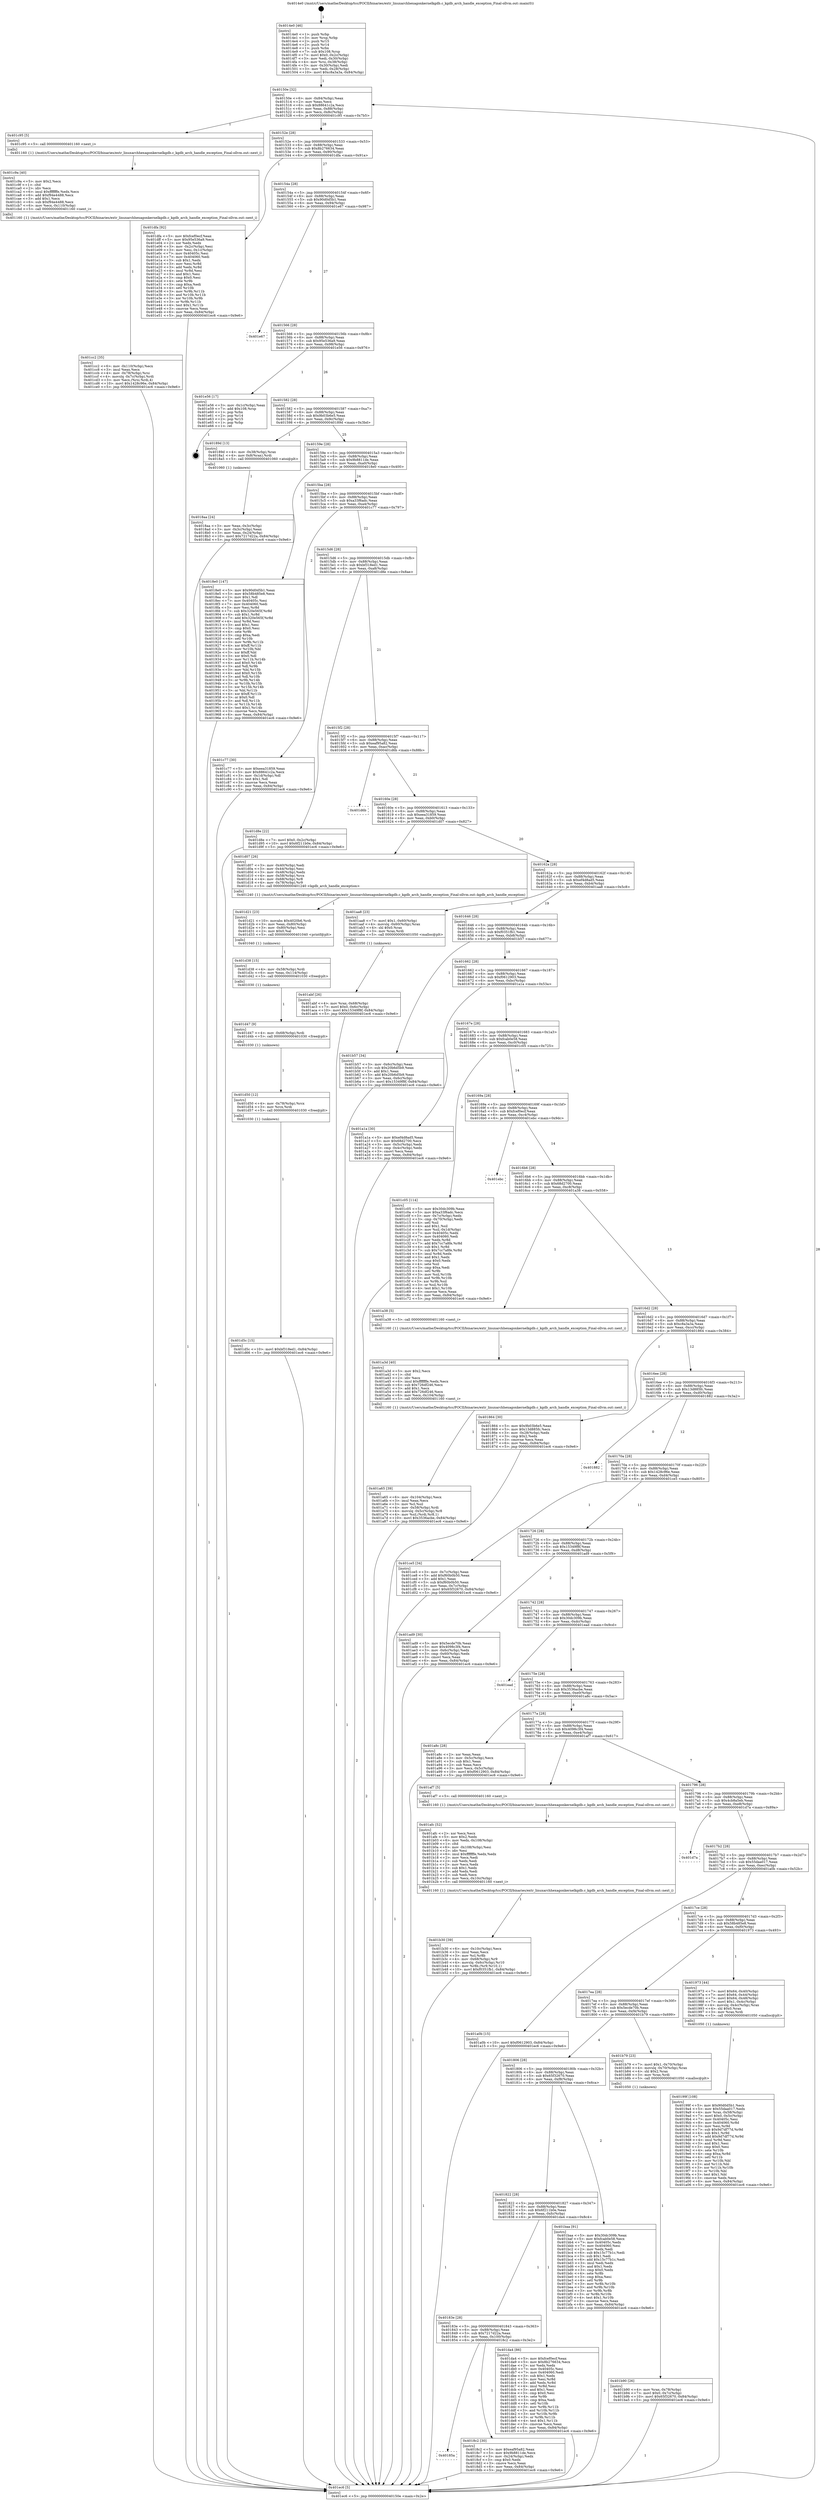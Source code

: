 digraph "0x4014e0" {
  label = "0x4014e0 (/mnt/c/Users/mathe/Desktop/tcc/POCII/binaries/extr_linuxarchhexagonkernelkgdb.c_kgdb_arch_handle_exception_Final-ollvm.out::main(0))"
  labelloc = "t"
  node[shape=record]

  Entry [label="",width=0.3,height=0.3,shape=circle,fillcolor=black,style=filled]
  "0x40150e" [label="{
     0x40150e [32]\l
     | [instrs]\l
     &nbsp;&nbsp;0x40150e \<+6\>: mov -0x84(%rbp),%eax\l
     &nbsp;&nbsp;0x401514 \<+2\>: mov %eax,%ecx\l
     &nbsp;&nbsp;0x401516 \<+6\>: sub $0x88641c2a,%ecx\l
     &nbsp;&nbsp;0x40151c \<+6\>: mov %eax,-0x88(%rbp)\l
     &nbsp;&nbsp;0x401522 \<+6\>: mov %ecx,-0x8c(%rbp)\l
     &nbsp;&nbsp;0x401528 \<+6\>: je 0000000000401c95 \<main+0x7b5\>\l
  }"]
  "0x401c95" [label="{
     0x401c95 [5]\l
     | [instrs]\l
     &nbsp;&nbsp;0x401c95 \<+5\>: call 0000000000401160 \<next_i\>\l
     | [calls]\l
     &nbsp;&nbsp;0x401160 \{1\} (/mnt/c/Users/mathe/Desktop/tcc/POCII/binaries/extr_linuxarchhexagonkernelkgdb.c_kgdb_arch_handle_exception_Final-ollvm.out::next_i)\l
  }"]
  "0x40152e" [label="{
     0x40152e [28]\l
     | [instrs]\l
     &nbsp;&nbsp;0x40152e \<+5\>: jmp 0000000000401533 \<main+0x53\>\l
     &nbsp;&nbsp;0x401533 \<+6\>: mov -0x88(%rbp),%eax\l
     &nbsp;&nbsp;0x401539 \<+5\>: sub $0x8b276634,%eax\l
     &nbsp;&nbsp;0x40153e \<+6\>: mov %eax,-0x90(%rbp)\l
     &nbsp;&nbsp;0x401544 \<+6\>: je 0000000000401dfa \<main+0x91a\>\l
  }"]
  Exit [label="",width=0.3,height=0.3,shape=circle,fillcolor=black,style=filled,peripheries=2]
  "0x401dfa" [label="{
     0x401dfa [92]\l
     | [instrs]\l
     &nbsp;&nbsp;0x401dfa \<+5\>: mov $0xfcef0ecf,%eax\l
     &nbsp;&nbsp;0x401dff \<+5\>: mov $0x95e536a9,%ecx\l
     &nbsp;&nbsp;0x401e04 \<+2\>: xor %edx,%edx\l
     &nbsp;&nbsp;0x401e06 \<+3\>: mov -0x2c(%rbp),%esi\l
     &nbsp;&nbsp;0x401e09 \<+3\>: mov %esi,-0x1c(%rbp)\l
     &nbsp;&nbsp;0x401e0c \<+7\>: mov 0x40405c,%esi\l
     &nbsp;&nbsp;0x401e13 \<+7\>: mov 0x404060,%edi\l
     &nbsp;&nbsp;0x401e1a \<+3\>: sub $0x1,%edx\l
     &nbsp;&nbsp;0x401e1d \<+3\>: mov %esi,%r8d\l
     &nbsp;&nbsp;0x401e20 \<+3\>: add %edx,%r8d\l
     &nbsp;&nbsp;0x401e23 \<+4\>: imul %r8d,%esi\l
     &nbsp;&nbsp;0x401e27 \<+3\>: and $0x1,%esi\l
     &nbsp;&nbsp;0x401e2a \<+3\>: cmp $0x0,%esi\l
     &nbsp;&nbsp;0x401e2d \<+4\>: sete %r9b\l
     &nbsp;&nbsp;0x401e31 \<+3\>: cmp $0xa,%edi\l
     &nbsp;&nbsp;0x401e34 \<+4\>: setl %r10b\l
     &nbsp;&nbsp;0x401e38 \<+3\>: mov %r9b,%r11b\l
     &nbsp;&nbsp;0x401e3b \<+3\>: and %r10b,%r11b\l
     &nbsp;&nbsp;0x401e3e \<+3\>: xor %r10b,%r9b\l
     &nbsp;&nbsp;0x401e41 \<+3\>: or %r9b,%r11b\l
     &nbsp;&nbsp;0x401e44 \<+4\>: test $0x1,%r11b\l
     &nbsp;&nbsp;0x401e48 \<+3\>: cmovne %ecx,%eax\l
     &nbsp;&nbsp;0x401e4b \<+6\>: mov %eax,-0x84(%rbp)\l
     &nbsp;&nbsp;0x401e51 \<+5\>: jmp 0000000000401ec6 \<main+0x9e6\>\l
  }"]
  "0x40154a" [label="{
     0x40154a [28]\l
     | [instrs]\l
     &nbsp;&nbsp;0x40154a \<+5\>: jmp 000000000040154f \<main+0x6f\>\l
     &nbsp;&nbsp;0x40154f \<+6\>: mov -0x88(%rbp),%eax\l
     &nbsp;&nbsp;0x401555 \<+5\>: sub $0x90d0d5b1,%eax\l
     &nbsp;&nbsp;0x40155a \<+6\>: mov %eax,-0x94(%rbp)\l
     &nbsp;&nbsp;0x401560 \<+6\>: je 0000000000401e67 \<main+0x987\>\l
  }"]
  "0x401d5c" [label="{
     0x401d5c [15]\l
     | [instrs]\l
     &nbsp;&nbsp;0x401d5c \<+10\>: movl $0xbf318ed1,-0x84(%rbp)\l
     &nbsp;&nbsp;0x401d66 \<+5\>: jmp 0000000000401ec6 \<main+0x9e6\>\l
  }"]
  "0x401e67" [label="{
     0x401e67\l
  }", style=dashed]
  "0x401566" [label="{
     0x401566 [28]\l
     | [instrs]\l
     &nbsp;&nbsp;0x401566 \<+5\>: jmp 000000000040156b \<main+0x8b\>\l
     &nbsp;&nbsp;0x40156b \<+6\>: mov -0x88(%rbp),%eax\l
     &nbsp;&nbsp;0x401571 \<+5\>: sub $0x95e536a9,%eax\l
     &nbsp;&nbsp;0x401576 \<+6\>: mov %eax,-0x98(%rbp)\l
     &nbsp;&nbsp;0x40157c \<+6\>: je 0000000000401e56 \<main+0x976\>\l
  }"]
  "0x401d50" [label="{
     0x401d50 [12]\l
     | [instrs]\l
     &nbsp;&nbsp;0x401d50 \<+4\>: mov -0x78(%rbp),%rcx\l
     &nbsp;&nbsp;0x401d54 \<+3\>: mov %rcx,%rdi\l
     &nbsp;&nbsp;0x401d57 \<+5\>: call 0000000000401030 \<free@plt\>\l
     | [calls]\l
     &nbsp;&nbsp;0x401030 \{1\} (unknown)\l
  }"]
  "0x401e56" [label="{
     0x401e56 [17]\l
     | [instrs]\l
     &nbsp;&nbsp;0x401e56 \<+3\>: mov -0x1c(%rbp),%eax\l
     &nbsp;&nbsp;0x401e59 \<+7\>: add $0x108,%rsp\l
     &nbsp;&nbsp;0x401e60 \<+1\>: pop %rbx\l
     &nbsp;&nbsp;0x401e61 \<+2\>: pop %r14\l
     &nbsp;&nbsp;0x401e63 \<+2\>: pop %r15\l
     &nbsp;&nbsp;0x401e65 \<+1\>: pop %rbp\l
     &nbsp;&nbsp;0x401e66 \<+1\>: ret\l
  }"]
  "0x401582" [label="{
     0x401582 [28]\l
     | [instrs]\l
     &nbsp;&nbsp;0x401582 \<+5\>: jmp 0000000000401587 \<main+0xa7\>\l
     &nbsp;&nbsp;0x401587 \<+6\>: mov -0x88(%rbp),%eax\l
     &nbsp;&nbsp;0x40158d \<+5\>: sub $0x9b03b6e5,%eax\l
     &nbsp;&nbsp;0x401592 \<+6\>: mov %eax,-0x9c(%rbp)\l
     &nbsp;&nbsp;0x401598 \<+6\>: je 000000000040189d \<main+0x3bd\>\l
  }"]
  "0x401d47" [label="{
     0x401d47 [9]\l
     | [instrs]\l
     &nbsp;&nbsp;0x401d47 \<+4\>: mov -0x68(%rbp),%rdi\l
     &nbsp;&nbsp;0x401d4b \<+5\>: call 0000000000401030 \<free@plt\>\l
     | [calls]\l
     &nbsp;&nbsp;0x401030 \{1\} (unknown)\l
  }"]
  "0x40189d" [label="{
     0x40189d [13]\l
     | [instrs]\l
     &nbsp;&nbsp;0x40189d \<+4\>: mov -0x38(%rbp),%rax\l
     &nbsp;&nbsp;0x4018a1 \<+4\>: mov 0x8(%rax),%rdi\l
     &nbsp;&nbsp;0x4018a5 \<+5\>: call 0000000000401060 \<atoi@plt\>\l
     | [calls]\l
     &nbsp;&nbsp;0x401060 \{1\} (unknown)\l
  }"]
  "0x40159e" [label="{
     0x40159e [28]\l
     | [instrs]\l
     &nbsp;&nbsp;0x40159e \<+5\>: jmp 00000000004015a3 \<main+0xc3\>\l
     &nbsp;&nbsp;0x4015a3 \<+6\>: mov -0x88(%rbp),%eax\l
     &nbsp;&nbsp;0x4015a9 \<+5\>: sub $0x9b8811de,%eax\l
     &nbsp;&nbsp;0x4015ae \<+6\>: mov %eax,-0xa0(%rbp)\l
     &nbsp;&nbsp;0x4015b4 \<+6\>: je 00000000004018e0 \<main+0x400\>\l
  }"]
  "0x401d38" [label="{
     0x401d38 [15]\l
     | [instrs]\l
     &nbsp;&nbsp;0x401d38 \<+4\>: mov -0x58(%rbp),%rdi\l
     &nbsp;&nbsp;0x401d3c \<+6\>: mov %eax,-0x114(%rbp)\l
     &nbsp;&nbsp;0x401d42 \<+5\>: call 0000000000401030 \<free@plt\>\l
     | [calls]\l
     &nbsp;&nbsp;0x401030 \{1\} (unknown)\l
  }"]
  "0x4018e0" [label="{
     0x4018e0 [147]\l
     | [instrs]\l
     &nbsp;&nbsp;0x4018e0 \<+5\>: mov $0x90d0d5b1,%eax\l
     &nbsp;&nbsp;0x4018e5 \<+5\>: mov $0x58b485e8,%ecx\l
     &nbsp;&nbsp;0x4018ea \<+2\>: mov $0x1,%dl\l
     &nbsp;&nbsp;0x4018ec \<+7\>: mov 0x40405c,%esi\l
     &nbsp;&nbsp;0x4018f3 \<+7\>: mov 0x404060,%edi\l
     &nbsp;&nbsp;0x4018fa \<+3\>: mov %esi,%r8d\l
     &nbsp;&nbsp;0x4018fd \<+7\>: sub $0x320e565f,%r8d\l
     &nbsp;&nbsp;0x401904 \<+4\>: sub $0x1,%r8d\l
     &nbsp;&nbsp;0x401908 \<+7\>: add $0x320e565f,%r8d\l
     &nbsp;&nbsp;0x40190f \<+4\>: imul %r8d,%esi\l
     &nbsp;&nbsp;0x401913 \<+3\>: and $0x1,%esi\l
     &nbsp;&nbsp;0x401916 \<+3\>: cmp $0x0,%esi\l
     &nbsp;&nbsp;0x401919 \<+4\>: sete %r9b\l
     &nbsp;&nbsp;0x40191d \<+3\>: cmp $0xa,%edi\l
     &nbsp;&nbsp;0x401920 \<+4\>: setl %r10b\l
     &nbsp;&nbsp;0x401924 \<+3\>: mov %r9b,%r11b\l
     &nbsp;&nbsp;0x401927 \<+4\>: xor $0xff,%r11b\l
     &nbsp;&nbsp;0x40192b \<+3\>: mov %r10b,%bl\l
     &nbsp;&nbsp;0x40192e \<+3\>: xor $0xff,%bl\l
     &nbsp;&nbsp;0x401931 \<+3\>: xor $0x0,%dl\l
     &nbsp;&nbsp;0x401934 \<+3\>: mov %r11b,%r14b\l
     &nbsp;&nbsp;0x401937 \<+4\>: and $0x0,%r14b\l
     &nbsp;&nbsp;0x40193b \<+3\>: and %dl,%r9b\l
     &nbsp;&nbsp;0x40193e \<+3\>: mov %bl,%r15b\l
     &nbsp;&nbsp;0x401941 \<+4\>: and $0x0,%r15b\l
     &nbsp;&nbsp;0x401945 \<+3\>: and %dl,%r10b\l
     &nbsp;&nbsp;0x401948 \<+3\>: or %r9b,%r14b\l
     &nbsp;&nbsp;0x40194b \<+3\>: or %r10b,%r15b\l
     &nbsp;&nbsp;0x40194e \<+3\>: xor %r15b,%r14b\l
     &nbsp;&nbsp;0x401951 \<+3\>: or %bl,%r11b\l
     &nbsp;&nbsp;0x401954 \<+4\>: xor $0xff,%r11b\l
     &nbsp;&nbsp;0x401958 \<+3\>: or $0x0,%dl\l
     &nbsp;&nbsp;0x40195b \<+3\>: and %dl,%r11b\l
     &nbsp;&nbsp;0x40195e \<+3\>: or %r11b,%r14b\l
     &nbsp;&nbsp;0x401961 \<+4\>: test $0x1,%r14b\l
     &nbsp;&nbsp;0x401965 \<+3\>: cmovne %ecx,%eax\l
     &nbsp;&nbsp;0x401968 \<+6\>: mov %eax,-0x84(%rbp)\l
     &nbsp;&nbsp;0x40196e \<+5\>: jmp 0000000000401ec6 \<main+0x9e6\>\l
  }"]
  "0x4015ba" [label="{
     0x4015ba [28]\l
     | [instrs]\l
     &nbsp;&nbsp;0x4015ba \<+5\>: jmp 00000000004015bf \<main+0xdf\>\l
     &nbsp;&nbsp;0x4015bf \<+6\>: mov -0x88(%rbp),%eax\l
     &nbsp;&nbsp;0x4015c5 \<+5\>: sub $0xa33f6adc,%eax\l
     &nbsp;&nbsp;0x4015ca \<+6\>: mov %eax,-0xa4(%rbp)\l
     &nbsp;&nbsp;0x4015d0 \<+6\>: je 0000000000401c77 \<main+0x797\>\l
  }"]
  "0x401d21" [label="{
     0x401d21 [23]\l
     | [instrs]\l
     &nbsp;&nbsp;0x401d21 \<+10\>: movabs $0x4020b6,%rdi\l
     &nbsp;&nbsp;0x401d2b \<+3\>: mov %eax,-0x80(%rbp)\l
     &nbsp;&nbsp;0x401d2e \<+3\>: mov -0x80(%rbp),%esi\l
     &nbsp;&nbsp;0x401d31 \<+2\>: mov $0x0,%al\l
     &nbsp;&nbsp;0x401d33 \<+5\>: call 0000000000401040 \<printf@plt\>\l
     | [calls]\l
     &nbsp;&nbsp;0x401040 \{1\} (unknown)\l
  }"]
  "0x401c77" [label="{
     0x401c77 [30]\l
     | [instrs]\l
     &nbsp;&nbsp;0x401c77 \<+5\>: mov $0xeea31859,%eax\l
     &nbsp;&nbsp;0x401c7c \<+5\>: mov $0x88641c2a,%ecx\l
     &nbsp;&nbsp;0x401c81 \<+3\>: mov -0x1d(%rbp),%dl\l
     &nbsp;&nbsp;0x401c84 \<+3\>: test $0x1,%dl\l
     &nbsp;&nbsp;0x401c87 \<+3\>: cmovne %ecx,%eax\l
     &nbsp;&nbsp;0x401c8a \<+6\>: mov %eax,-0x84(%rbp)\l
     &nbsp;&nbsp;0x401c90 \<+5\>: jmp 0000000000401ec6 \<main+0x9e6\>\l
  }"]
  "0x4015d6" [label="{
     0x4015d6 [28]\l
     | [instrs]\l
     &nbsp;&nbsp;0x4015d6 \<+5\>: jmp 00000000004015db \<main+0xfb\>\l
     &nbsp;&nbsp;0x4015db \<+6\>: mov -0x88(%rbp),%eax\l
     &nbsp;&nbsp;0x4015e1 \<+5\>: sub $0xbf318ed1,%eax\l
     &nbsp;&nbsp;0x4015e6 \<+6\>: mov %eax,-0xa8(%rbp)\l
     &nbsp;&nbsp;0x4015ec \<+6\>: je 0000000000401d8e \<main+0x8ae\>\l
  }"]
  "0x401cc2" [label="{
     0x401cc2 [35]\l
     | [instrs]\l
     &nbsp;&nbsp;0x401cc2 \<+6\>: mov -0x110(%rbp),%ecx\l
     &nbsp;&nbsp;0x401cc8 \<+3\>: imul %eax,%ecx\l
     &nbsp;&nbsp;0x401ccb \<+4\>: mov -0x78(%rbp),%rsi\l
     &nbsp;&nbsp;0x401ccf \<+4\>: movslq -0x7c(%rbp),%rdi\l
     &nbsp;&nbsp;0x401cd3 \<+3\>: mov %ecx,(%rsi,%rdi,4)\l
     &nbsp;&nbsp;0x401cd6 \<+10\>: movl $0x1428c96e,-0x84(%rbp)\l
     &nbsp;&nbsp;0x401ce0 \<+5\>: jmp 0000000000401ec6 \<main+0x9e6\>\l
  }"]
  "0x401d8e" [label="{
     0x401d8e [22]\l
     | [instrs]\l
     &nbsp;&nbsp;0x401d8e \<+7\>: movl $0x0,-0x2c(%rbp)\l
     &nbsp;&nbsp;0x401d95 \<+10\>: movl $0x6f211b0e,-0x84(%rbp)\l
     &nbsp;&nbsp;0x401d9f \<+5\>: jmp 0000000000401ec6 \<main+0x9e6\>\l
  }"]
  "0x4015f2" [label="{
     0x4015f2 [28]\l
     | [instrs]\l
     &nbsp;&nbsp;0x4015f2 \<+5\>: jmp 00000000004015f7 \<main+0x117\>\l
     &nbsp;&nbsp;0x4015f7 \<+6\>: mov -0x88(%rbp),%eax\l
     &nbsp;&nbsp;0x4015fd \<+5\>: sub $0xeaf95a82,%eax\l
     &nbsp;&nbsp;0x401602 \<+6\>: mov %eax,-0xac(%rbp)\l
     &nbsp;&nbsp;0x401608 \<+6\>: je 0000000000401d6b \<main+0x88b\>\l
  }"]
  "0x401c9a" [label="{
     0x401c9a [40]\l
     | [instrs]\l
     &nbsp;&nbsp;0x401c9a \<+5\>: mov $0x2,%ecx\l
     &nbsp;&nbsp;0x401c9f \<+1\>: cltd\l
     &nbsp;&nbsp;0x401ca0 \<+2\>: idiv %ecx\l
     &nbsp;&nbsp;0x401ca2 \<+6\>: imul $0xfffffffe,%edx,%ecx\l
     &nbsp;&nbsp;0x401ca8 \<+6\>: add $0xf94e4488,%ecx\l
     &nbsp;&nbsp;0x401cae \<+3\>: add $0x1,%ecx\l
     &nbsp;&nbsp;0x401cb1 \<+6\>: sub $0xf94e4488,%ecx\l
     &nbsp;&nbsp;0x401cb7 \<+6\>: mov %ecx,-0x110(%rbp)\l
     &nbsp;&nbsp;0x401cbd \<+5\>: call 0000000000401160 \<next_i\>\l
     | [calls]\l
     &nbsp;&nbsp;0x401160 \{1\} (/mnt/c/Users/mathe/Desktop/tcc/POCII/binaries/extr_linuxarchhexagonkernelkgdb.c_kgdb_arch_handle_exception_Final-ollvm.out::next_i)\l
  }"]
  "0x401d6b" [label="{
     0x401d6b\l
  }", style=dashed]
  "0x40160e" [label="{
     0x40160e [28]\l
     | [instrs]\l
     &nbsp;&nbsp;0x40160e \<+5\>: jmp 0000000000401613 \<main+0x133\>\l
     &nbsp;&nbsp;0x401613 \<+6\>: mov -0x88(%rbp),%eax\l
     &nbsp;&nbsp;0x401619 \<+5\>: sub $0xeea31859,%eax\l
     &nbsp;&nbsp;0x40161e \<+6\>: mov %eax,-0xb0(%rbp)\l
     &nbsp;&nbsp;0x401624 \<+6\>: je 0000000000401d07 \<main+0x827\>\l
  }"]
  "0x401b90" [label="{
     0x401b90 [26]\l
     | [instrs]\l
     &nbsp;&nbsp;0x401b90 \<+4\>: mov %rax,-0x78(%rbp)\l
     &nbsp;&nbsp;0x401b94 \<+7\>: movl $0x0,-0x7c(%rbp)\l
     &nbsp;&nbsp;0x401b9b \<+10\>: movl $0x65f32670,-0x84(%rbp)\l
     &nbsp;&nbsp;0x401ba5 \<+5\>: jmp 0000000000401ec6 \<main+0x9e6\>\l
  }"]
  "0x401d07" [label="{
     0x401d07 [26]\l
     | [instrs]\l
     &nbsp;&nbsp;0x401d07 \<+3\>: mov -0x40(%rbp),%edi\l
     &nbsp;&nbsp;0x401d0a \<+3\>: mov -0x44(%rbp),%esi\l
     &nbsp;&nbsp;0x401d0d \<+3\>: mov -0x48(%rbp),%edx\l
     &nbsp;&nbsp;0x401d10 \<+4\>: mov -0x58(%rbp),%rcx\l
     &nbsp;&nbsp;0x401d14 \<+4\>: mov -0x68(%rbp),%r8\l
     &nbsp;&nbsp;0x401d18 \<+4\>: mov -0x78(%rbp),%r9\l
     &nbsp;&nbsp;0x401d1c \<+5\>: call 0000000000401240 \<kgdb_arch_handle_exception\>\l
     | [calls]\l
     &nbsp;&nbsp;0x401240 \{1\} (/mnt/c/Users/mathe/Desktop/tcc/POCII/binaries/extr_linuxarchhexagonkernelkgdb.c_kgdb_arch_handle_exception_Final-ollvm.out::kgdb_arch_handle_exception)\l
  }"]
  "0x40162a" [label="{
     0x40162a [28]\l
     | [instrs]\l
     &nbsp;&nbsp;0x40162a \<+5\>: jmp 000000000040162f \<main+0x14f\>\l
     &nbsp;&nbsp;0x40162f \<+6\>: mov -0x88(%rbp),%eax\l
     &nbsp;&nbsp;0x401635 \<+5\>: sub $0xef4d8ad5,%eax\l
     &nbsp;&nbsp;0x40163a \<+6\>: mov %eax,-0xb4(%rbp)\l
     &nbsp;&nbsp;0x401640 \<+6\>: je 0000000000401aa8 \<main+0x5c8\>\l
  }"]
  "0x401b30" [label="{
     0x401b30 [39]\l
     | [instrs]\l
     &nbsp;&nbsp;0x401b30 \<+6\>: mov -0x10c(%rbp),%ecx\l
     &nbsp;&nbsp;0x401b36 \<+3\>: imul %eax,%ecx\l
     &nbsp;&nbsp;0x401b39 \<+3\>: mov %cl,%r8b\l
     &nbsp;&nbsp;0x401b3c \<+4\>: mov -0x68(%rbp),%r9\l
     &nbsp;&nbsp;0x401b40 \<+4\>: movslq -0x6c(%rbp),%r10\l
     &nbsp;&nbsp;0x401b44 \<+4\>: mov %r8b,(%r9,%r10,1)\l
     &nbsp;&nbsp;0x401b48 \<+10\>: movl $0xf0351fb1,-0x84(%rbp)\l
     &nbsp;&nbsp;0x401b52 \<+5\>: jmp 0000000000401ec6 \<main+0x9e6\>\l
  }"]
  "0x401aa8" [label="{
     0x401aa8 [23]\l
     | [instrs]\l
     &nbsp;&nbsp;0x401aa8 \<+7\>: movl $0x1,-0x60(%rbp)\l
     &nbsp;&nbsp;0x401aaf \<+4\>: movslq -0x60(%rbp),%rax\l
     &nbsp;&nbsp;0x401ab3 \<+4\>: shl $0x0,%rax\l
     &nbsp;&nbsp;0x401ab7 \<+3\>: mov %rax,%rdi\l
     &nbsp;&nbsp;0x401aba \<+5\>: call 0000000000401050 \<malloc@plt\>\l
     | [calls]\l
     &nbsp;&nbsp;0x401050 \{1\} (unknown)\l
  }"]
  "0x401646" [label="{
     0x401646 [28]\l
     | [instrs]\l
     &nbsp;&nbsp;0x401646 \<+5\>: jmp 000000000040164b \<main+0x16b\>\l
     &nbsp;&nbsp;0x40164b \<+6\>: mov -0x88(%rbp),%eax\l
     &nbsp;&nbsp;0x401651 \<+5\>: sub $0xf0351fb1,%eax\l
     &nbsp;&nbsp;0x401656 \<+6\>: mov %eax,-0xb8(%rbp)\l
     &nbsp;&nbsp;0x40165c \<+6\>: je 0000000000401b57 \<main+0x677\>\l
  }"]
  "0x401afc" [label="{
     0x401afc [52]\l
     | [instrs]\l
     &nbsp;&nbsp;0x401afc \<+2\>: xor %ecx,%ecx\l
     &nbsp;&nbsp;0x401afe \<+5\>: mov $0x2,%edx\l
     &nbsp;&nbsp;0x401b03 \<+6\>: mov %edx,-0x108(%rbp)\l
     &nbsp;&nbsp;0x401b09 \<+1\>: cltd\l
     &nbsp;&nbsp;0x401b0a \<+6\>: mov -0x108(%rbp),%esi\l
     &nbsp;&nbsp;0x401b10 \<+2\>: idiv %esi\l
     &nbsp;&nbsp;0x401b12 \<+6\>: imul $0xfffffffe,%edx,%edx\l
     &nbsp;&nbsp;0x401b18 \<+2\>: mov %ecx,%edi\l
     &nbsp;&nbsp;0x401b1a \<+2\>: sub %edx,%edi\l
     &nbsp;&nbsp;0x401b1c \<+2\>: mov %ecx,%edx\l
     &nbsp;&nbsp;0x401b1e \<+3\>: sub $0x1,%edx\l
     &nbsp;&nbsp;0x401b21 \<+2\>: add %edx,%edi\l
     &nbsp;&nbsp;0x401b23 \<+2\>: sub %edi,%ecx\l
     &nbsp;&nbsp;0x401b25 \<+6\>: mov %ecx,-0x10c(%rbp)\l
     &nbsp;&nbsp;0x401b2b \<+5\>: call 0000000000401160 \<next_i\>\l
     | [calls]\l
     &nbsp;&nbsp;0x401160 \{1\} (/mnt/c/Users/mathe/Desktop/tcc/POCII/binaries/extr_linuxarchhexagonkernelkgdb.c_kgdb_arch_handle_exception_Final-ollvm.out::next_i)\l
  }"]
  "0x401b57" [label="{
     0x401b57 [34]\l
     | [instrs]\l
     &nbsp;&nbsp;0x401b57 \<+3\>: mov -0x6c(%rbp),%eax\l
     &nbsp;&nbsp;0x401b5a \<+5\>: sub $0x20b6d5b9,%eax\l
     &nbsp;&nbsp;0x401b5f \<+3\>: add $0x1,%eax\l
     &nbsp;&nbsp;0x401b62 \<+5\>: add $0x20b6d5b9,%eax\l
     &nbsp;&nbsp;0x401b67 \<+3\>: mov %eax,-0x6c(%rbp)\l
     &nbsp;&nbsp;0x401b6a \<+10\>: movl $0x15349f8f,-0x84(%rbp)\l
     &nbsp;&nbsp;0x401b74 \<+5\>: jmp 0000000000401ec6 \<main+0x9e6\>\l
  }"]
  "0x401662" [label="{
     0x401662 [28]\l
     | [instrs]\l
     &nbsp;&nbsp;0x401662 \<+5\>: jmp 0000000000401667 \<main+0x187\>\l
     &nbsp;&nbsp;0x401667 \<+6\>: mov -0x88(%rbp),%eax\l
     &nbsp;&nbsp;0x40166d \<+5\>: sub $0xf0612903,%eax\l
     &nbsp;&nbsp;0x401672 \<+6\>: mov %eax,-0xbc(%rbp)\l
     &nbsp;&nbsp;0x401678 \<+6\>: je 0000000000401a1a \<main+0x53a\>\l
  }"]
  "0x401abf" [label="{
     0x401abf [26]\l
     | [instrs]\l
     &nbsp;&nbsp;0x401abf \<+4\>: mov %rax,-0x68(%rbp)\l
     &nbsp;&nbsp;0x401ac3 \<+7\>: movl $0x0,-0x6c(%rbp)\l
     &nbsp;&nbsp;0x401aca \<+10\>: movl $0x15349f8f,-0x84(%rbp)\l
     &nbsp;&nbsp;0x401ad4 \<+5\>: jmp 0000000000401ec6 \<main+0x9e6\>\l
  }"]
  "0x401a1a" [label="{
     0x401a1a [30]\l
     | [instrs]\l
     &nbsp;&nbsp;0x401a1a \<+5\>: mov $0xef4d8ad5,%eax\l
     &nbsp;&nbsp;0x401a1f \<+5\>: mov $0x68d2700,%ecx\l
     &nbsp;&nbsp;0x401a24 \<+3\>: mov -0x5c(%rbp),%edx\l
     &nbsp;&nbsp;0x401a27 \<+3\>: cmp -0x4c(%rbp),%edx\l
     &nbsp;&nbsp;0x401a2a \<+3\>: cmovl %ecx,%eax\l
     &nbsp;&nbsp;0x401a2d \<+6\>: mov %eax,-0x84(%rbp)\l
     &nbsp;&nbsp;0x401a33 \<+5\>: jmp 0000000000401ec6 \<main+0x9e6\>\l
  }"]
  "0x40167e" [label="{
     0x40167e [28]\l
     | [instrs]\l
     &nbsp;&nbsp;0x40167e \<+5\>: jmp 0000000000401683 \<main+0x1a3\>\l
     &nbsp;&nbsp;0x401683 \<+6\>: mov -0x88(%rbp),%eax\l
     &nbsp;&nbsp;0x401689 \<+5\>: sub $0xfcab0e58,%eax\l
     &nbsp;&nbsp;0x40168e \<+6\>: mov %eax,-0xc0(%rbp)\l
     &nbsp;&nbsp;0x401694 \<+6\>: je 0000000000401c05 \<main+0x725\>\l
  }"]
  "0x401a65" [label="{
     0x401a65 [39]\l
     | [instrs]\l
     &nbsp;&nbsp;0x401a65 \<+6\>: mov -0x104(%rbp),%ecx\l
     &nbsp;&nbsp;0x401a6b \<+3\>: imul %eax,%ecx\l
     &nbsp;&nbsp;0x401a6e \<+3\>: mov %cl,%sil\l
     &nbsp;&nbsp;0x401a71 \<+4\>: mov -0x58(%rbp),%rdi\l
     &nbsp;&nbsp;0x401a75 \<+4\>: movslq -0x5c(%rbp),%r8\l
     &nbsp;&nbsp;0x401a79 \<+4\>: mov %sil,(%rdi,%r8,1)\l
     &nbsp;&nbsp;0x401a7d \<+10\>: movl $0x3536acbe,-0x84(%rbp)\l
     &nbsp;&nbsp;0x401a87 \<+5\>: jmp 0000000000401ec6 \<main+0x9e6\>\l
  }"]
  "0x401c05" [label="{
     0x401c05 [114]\l
     | [instrs]\l
     &nbsp;&nbsp;0x401c05 \<+5\>: mov $0x30dc309b,%eax\l
     &nbsp;&nbsp;0x401c0a \<+5\>: mov $0xa33f6adc,%ecx\l
     &nbsp;&nbsp;0x401c0f \<+3\>: mov -0x7c(%rbp),%edx\l
     &nbsp;&nbsp;0x401c12 \<+3\>: cmp -0x70(%rbp),%edx\l
     &nbsp;&nbsp;0x401c15 \<+4\>: setl %sil\l
     &nbsp;&nbsp;0x401c19 \<+4\>: and $0x1,%sil\l
     &nbsp;&nbsp;0x401c1d \<+4\>: mov %sil,-0x1d(%rbp)\l
     &nbsp;&nbsp;0x401c21 \<+7\>: mov 0x40405c,%edx\l
     &nbsp;&nbsp;0x401c28 \<+7\>: mov 0x404060,%edi\l
     &nbsp;&nbsp;0x401c2f \<+3\>: mov %edx,%r8d\l
     &nbsp;&nbsp;0x401c32 \<+7\>: add $0x7cc7a8fe,%r8d\l
     &nbsp;&nbsp;0x401c39 \<+4\>: sub $0x1,%r8d\l
     &nbsp;&nbsp;0x401c3d \<+7\>: sub $0x7cc7a8fe,%r8d\l
     &nbsp;&nbsp;0x401c44 \<+4\>: imul %r8d,%edx\l
     &nbsp;&nbsp;0x401c48 \<+3\>: and $0x1,%edx\l
     &nbsp;&nbsp;0x401c4b \<+3\>: cmp $0x0,%edx\l
     &nbsp;&nbsp;0x401c4e \<+4\>: sete %sil\l
     &nbsp;&nbsp;0x401c52 \<+3\>: cmp $0xa,%edi\l
     &nbsp;&nbsp;0x401c55 \<+4\>: setl %r9b\l
     &nbsp;&nbsp;0x401c59 \<+3\>: mov %sil,%r10b\l
     &nbsp;&nbsp;0x401c5c \<+3\>: and %r9b,%r10b\l
     &nbsp;&nbsp;0x401c5f \<+3\>: xor %r9b,%sil\l
     &nbsp;&nbsp;0x401c62 \<+3\>: or %sil,%r10b\l
     &nbsp;&nbsp;0x401c65 \<+4\>: test $0x1,%r10b\l
     &nbsp;&nbsp;0x401c69 \<+3\>: cmovne %ecx,%eax\l
     &nbsp;&nbsp;0x401c6c \<+6\>: mov %eax,-0x84(%rbp)\l
     &nbsp;&nbsp;0x401c72 \<+5\>: jmp 0000000000401ec6 \<main+0x9e6\>\l
  }"]
  "0x40169a" [label="{
     0x40169a [28]\l
     | [instrs]\l
     &nbsp;&nbsp;0x40169a \<+5\>: jmp 000000000040169f \<main+0x1bf\>\l
     &nbsp;&nbsp;0x40169f \<+6\>: mov -0x88(%rbp),%eax\l
     &nbsp;&nbsp;0x4016a5 \<+5\>: sub $0xfcef0ecf,%eax\l
     &nbsp;&nbsp;0x4016aa \<+6\>: mov %eax,-0xc4(%rbp)\l
     &nbsp;&nbsp;0x4016b0 \<+6\>: je 0000000000401ebc \<main+0x9dc\>\l
  }"]
  "0x401a3d" [label="{
     0x401a3d [40]\l
     | [instrs]\l
     &nbsp;&nbsp;0x401a3d \<+5\>: mov $0x2,%ecx\l
     &nbsp;&nbsp;0x401a42 \<+1\>: cltd\l
     &nbsp;&nbsp;0x401a43 \<+2\>: idiv %ecx\l
     &nbsp;&nbsp;0x401a45 \<+6\>: imul $0xfffffffe,%edx,%ecx\l
     &nbsp;&nbsp;0x401a4b \<+6\>: sub $0x726df246,%ecx\l
     &nbsp;&nbsp;0x401a51 \<+3\>: add $0x1,%ecx\l
     &nbsp;&nbsp;0x401a54 \<+6\>: add $0x726df246,%ecx\l
     &nbsp;&nbsp;0x401a5a \<+6\>: mov %ecx,-0x104(%rbp)\l
     &nbsp;&nbsp;0x401a60 \<+5\>: call 0000000000401160 \<next_i\>\l
     | [calls]\l
     &nbsp;&nbsp;0x401160 \{1\} (/mnt/c/Users/mathe/Desktop/tcc/POCII/binaries/extr_linuxarchhexagonkernelkgdb.c_kgdb_arch_handle_exception_Final-ollvm.out::next_i)\l
  }"]
  "0x401ebc" [label="{
     0x401ebc\l
  }", style=dashed]
  "0x4016b6" [label="{
     0x4016b6 [28]\l
     | [instrs]\l
     &nbsp;&nbsp;0x4016b6 \<+5\>: jmp 00000000004016bb \<main+0x1db\>\l
     &nbsp;&nbsp;0x4016bb \<+6\>: mov -0x88(%rbp),%eax\l
     &nbsp;&nbsp;0x4016c1 \<+5\>: sub $0x68d2700,%eax\l
     &nbsp;&nbsp;0x4016c6 \<+6\>: mov %eax,-0xc8(%rbp)\l
     &nbsp;&nbsp;0x4016cc \<+6\>: je 0000000000401a38 \<main+0x558\>\l
  }"]
  "0x40199f" [label="{
     0x40199f [108]\l
     | [instrs]\l
     &nbsp;&nbsp;0x40199f \<+5\>: mov $0x90d0d5b1,%ecx\l
     &nbsp;&nbsp;0x4019a4 \<+5\>: mov $0x55daa017,%edx\l
     &nbsp;&nbsp;0x4019a9 \<+4\>: mov %rax,-0x58(%rbp)\l
     &nbsp;&nbsp;0x4019ad \<+7\>: movl $0x0,-0x5c(%rbp)\l
     &nbsp;&nbsp;0x4019b4 \<+7\>: mov 0x40405c,%esi\l
     &nbsp;&nbsp;0x4019bb \<+8\>: mov 0x404060,%r8d\l
     &nbsp;&nbsp;0x4019c3 \<+3\>: mov %esi,%r9d\l
     &nbsp;&nbsp;0x4019c6 \<+7\>: sub $0x9d7df77d,%r9d\l
     &nbsp;&nbsp;0x4019cd \<+4\>: sub $0x1,%r9d\l
     &nbsp;&nbsp;0x4019d1 \<+7\>: add $0x9d7df77d,%r9d\l
     &nbsp;&nbsp;0x4019d8 \<+4\>: imul %r9d,%esi\l
     &nbsp;&nbsp;0x4019dc \<+3\>: and $0x1,%esi\l
     &nbsp;&nbsp;0x4019df \<+3\>: cmp $0x0,%esi\l
     &nbsp;&nbsp;0x4019e2 \<+4\>: sete %r10b\l
     &nbsp;&nbsp;0x4019e6 \<+4\>: cmp $0xa,%r8d\l
     &nbsp;&nbsp;0x4019ea \<+4\>: setl %r11b\l
     &nbsp;&nbsp;0x4019ee \<+3\>: mov %r10b,%bl\l
     &nbsp;&nbsp;0x4019f1 \<+3\>: and %r11b,%bl\l
     &nbsp;&nbsp;0x4019f4 \<+3\>: xor %r11b,%r10b\l
     &nbsp;&nbsp;0x4019f7 \<+3\>: or %r10b,%bl\l
     &nbsp;&nbsp;0x4019fa \<+3\>: test $0x1,%bl\l
     &nbsp;&nbsp;0x4019fd \<+3\>: cmovne %edx,%ecx\l
     &nbsp;&nbsp;0x401a00 \<+6\>: mov %ecx,-0x84(%rbp)\l
     &nbsp;&nbsp;0x401a06 \<+5\>: jmp 0000000000401ec6 \<main+0x9e6\>\l
  }"]
  "0x401a38" [label="{
     0x401a38 [5]\l
     | [instrs]\l
     &nbsp;&nbsp;0x401a38 \<+5\>: call 0000000000401160 \<next_i\>\l
     | [calls]\l
     &nbsp;&nbsp;0x401160 \{1\} (/mnt/c/Users/mathe/Desktop/tcc/POCII/binaries/extr_linuxarchhexagonkernelkgdb.c_kgdb_arch_handle_exception_Final-ollvm.out::next_i)\l
  }"]
  "0x4016d2" [label="{
     0x4016d2 [28]\l
     | [instrs]\l
     &nbsp;&nbsp;0x4016d2 \<+5\>: jmp 00000000004016d7 \<main+0x1f7\>\l
     &nbsp;&nbsp;0x4016d7 \<+6\>: mov -0x88(%rbp),%eax\l
     &nbsp;&nbsp;0x4016dd \<+5\>: sub $0xc8a3a3a,%eax\l
     &nbsp;&nbsp;0x4016e2 \<+6\>: mov %eax,-0xcc(%rbp)\l
     &nbsp;&nbsp;0x4016e8 \<+6\>: je 0000000000401864 \<main+0x384\>\l
  }"]
  "0x40185a" [label="{
     0x40185a\l
  }", style=dashed]
  "0x401864" [label="{
     0x401864 [30]\l
     | [instrs]\l
     &nbsp;&nbsp;0x401864 \<+5\>: mov $0x9b03b6e5,%eax\l
     &nbsp;&nbsp;0x401869 \<+5\>: mov $0x13d885fc,%ecx\l
     &nbsp;&nbsp;0x40186e \<+3\>: mov -0x28(%rbp),%edx\l
     &nbsp;&nbsp;0x401871 \<+3\>: cmp $0x2,%edx\l
     &nbsp;&nbsp;0x401874 \<+3\>: cmovne %ecx,%eax\l
     &nbsp;&nbsp;0x401877 \<+6\>: mov %eax,-0x84(%rbp)\l
     &nbsp;&nbsp;0x40187d \<+5\>: jmp 0000000000401ec6 \<main+0x9e6\>\l
  }"]
  "0x4016ee" [label="{
     0x4016ee [28]\l
     | [instrs]\l
     &nbsp;&nbsp;0x4016ee \<+5\>: jmp 00000000004016f3 \<main+0x213\>\l
     &nbsp;&nbsp;0x4016f3 \<+6\>: mov -0x88(%rbp),%eax\l
     &nbsp;&nbsp;0x4016f9 \<+5\>: sub $0x13d885fc,%eax\l
     &nbsp;&nbsp;0x4016fe \<+6\>: mov %eax,-0xd0(%rbp)\l
     &nbsp;&nbsp;0x401704 \<+6\>: je 0000000000401882 \<main+0x3a2\>\l
  }"]
  "0x401ec6" [label="{
     0x401ec6 [5]\l
     | [instrs]\l
     &nbsp;&nbsp;0x401ec6 \<+5\>: jmp 000000000040150e \<main+0x2e\>\l
  }"]
  "0x4014e0" [label="{
     0x4014e0 [46]\l
     | [instrs]\l
     &nbsp;&nbsp;0x4014e0 \<+1\>: push %rbp\l
     &nbsp;&nbsp;0x4014e1 \<+3\>: mov %rsp,%rbp\l
     &nbsp;&nbsp;0x4014e4 \<+2\>: push %r15\l
     &nbsp;&nbsp;0x4014e6 \<+2\>: push %r14\l
     &nbsp;&nbsp;0x4014e8 \<+1\>: push %rbx\l
     &nbsp;&nbsp;0x4014e9 \<+7\>: sub $0x108,%rsp\l
     &nbsp;&nbsp;0x4014f0 \<+7\>: movl $0x0,-0x2c(%rbp)\l
     &nbsp;&nbsp;0x4014f7 \<+3\>: mov %edi,-0x30(%rbp)\l
     &nbsp;&nbsp;0x4014fa \<+4\>: mov %rsi,-0x38(%rbp)\l
     &nbsp;&nbsp;0x4014fe \<+3\>: mov -0x30(%rbp),%edi\l
     &nbsp;&nbsp;0x401501 \<+3\>: mov %edi,-0x28(%rbp)\l
     &nbsp;&nbsp;0x401504 \<+10\>: movl $0xc8a3a3a,-0x84(%rbp)\l
  }"]
  "0x4018aa" [label="{
     0x4018aa [24]\l
     | [instrs]\l
     &nbsp;&nbsp;0x4018aa \<+3\>: mov %eax,-0x3c(%rbp)\l
     &nbsp;&nbsp;0x4018ad \<+3\>: mov -0x3c(%rbp),%eax\l
     &nbsp;&nbsp;0x4018b0 \<+3\>: mov %eax,-0x24(%rbp)\l
     &nbsp;&nbsp;0x4018b3 \<+10\>: movl $0x7217d22a,-0x84(%rbp)\l
     &nbsp;&nbsp;0x4018bd \<+5\>: jmp 0000000000401ec6 \<main+0x9e6\>\l
  }"]
  "0x4018c2" [label="{
     0x4018c2 [30]\l
     | [instrs]\l
     &nbsp;&nbsp;0x4018c2 \<+5\>: mov $0xeaf95a82,%eax\l
     &nbsp;&nbsp;0x4018c7 \<+5\>: mov $0x9b8811de,%ecx\l
     &nbsp;&nbsp;0x4018cc \<+3\>: mov -0x24(%rbp),%edx\l
     &nbsp;&nbsp;0x4018cf \<+3\>: cmp $0x0,%edx\l
     &nbsp;&nbsp;0x4018d2 \<+3\>: cmove %ecx,%eax\l
     &nbsp;&nbsp;0x4018d5 \<+6\>: mov %eax,-0x84(%rbp)\l
     &nbsp;&nbsp;0x4018db \<+5\>: jmp 0000000000401ec6 \<main+0x9e6\>\l
  }"]
  "0x401882" [label="{
     0x401882\l
  }", style=dashed]
  "0x40170a" [label="{
     0x40170a [28]\l
     | [instrs]\l
     &nbsp;&nbsp;0x40170a \<+5\>: jmp 000000000040170f \<main+0x22f\>\l
     &nbsp;&nbsp;0x40170f \<+6\>: mov -0x88(%rbp),%eax\l
     &nbsp;&nbsp;0x401715 \<+5\>: sub $0x1428c96e,%eax\l
     &nbsp;&nbsp;0x40171a \<+6\>: mov %eax,-0xd4(%rbp)\l
     &nbsp;&nbsp;0x401720 \<+6\>: je 0000000000401ce5 \<main+0x805\>\l
  }"]
  "0x40183e" [label="{
     0x40183e [28]\l
     | [instrs]\l
     &nbsp;&nbsp;0x40183e \<+5\>: jmp 0000000000401843 \<main+0x363\>\l
     &nbsp;&nbsp;0x401843 \<+6\>: mov -0x88(%rbp),%eax\l
     &nbsp;&nbsp;0x401849 \<+5\>: sub $0x7217d22a,%eax\l
     &nbsp;&nbsp;0x40184e \<+6\>: mov %eax,-0x100(%rbp)\l
     &nbsp;&nbsp;0x401854 \<+6\>: je 00000000004018c2 \<main+0x3e2\>\l
  }"]
  "0x401ce5" [label="{
     0x401ce5 [34]\l
     | [instrs]\l
     &nbsp;&nbsp;0x401ce5 \<+3\>: mov -0x7c(%rbp),%eax\l
     &nbsp;&nbsp;0x401ce8 \<+5\>: add $0xf60b0b50,%eax\l
     &nbsp;&nbsp;0x401ced \<+3\>: add $0x1,%eax\l
     &nbsp;&nbsp;0x401cf0 \<+5\>: sub $0xf60b0b50,%eax\l
     &nbsp;&nbsp;0x401cf5 \<+3\>: mov %eax,-0x7c(%rbp)\l
     &nbsp;&nbsp;0x401cf8 \<+10\>: movl $0x65f32670,-0x84(%rbp)\l
     &nbsp;&nbsp;0x401d02 \<+5\>: jmp 0000000000401ec6 \<main+0x9e6\>\l
  }"]
  "0x401726" [label="{
     0x401726 [28]\l
     | [instrs]\l
     &nbsp;&nbsp;0x401726 \<+5\>: jmp 000000000040172b \<main+0x24b\>\l
     &nbsp;&nbsp;0x40172b \<+6\>: mov -0x88(%rbp),%eax\l
     &nbsp;&nbsp;0x401731 \<+5\>: sub $0x15349f8f,%eax\l
     &nbsp;&nbsp;0x401736 \<+6\>: mov %eax,-0xd8(%rbp)\l
     &nbsp;&nbsp;0x40173c \<+6\>: je 0000000000401ad9 \<main+0x5f9\>\l
  }"]
  "0x401da4" [label="{
     0x401da4 [86]\l
     | [instrs]\l
     &nbsp;&nbsp;0x401da4 \<+5\>: mov $0xfcef0ecf,%eax\l
     &nbsp;&nbsp;0x401da9 \<+5\>: mov $0x8b276634,%ecx\l
     &nbsp;&nbsp;0x401dae \<+2\>: xor %edx,%edx\l
     &nbsp;&nbsp;0x401db0 \<+7\>: mov 0x40405c,%esi\l
     &nbsp;&nbsp;0x401db7 \<+7\>: mov 0x404060,%edi\l
     &nbsp;&nbsp;0x401dbe \<+3\>: sub $0x1,%edx\l
     &nbsp;&nbsp;0x401dc1 \<+3\>: mov %esi,%r8d\l
     &nbsp;&nbsp;0x401dc4 \<+3\>: add %edx,%r8d\l
     &nbsp;&nbsp;0x401dc7 \<+4\>: imul %r8d,%esi\l
     &nbsp;&nbsp;0x401dcb \<+3\>: and $0x1,%esi\l
     &nbsp;&nbsp;0x401dce \<+3\>: cmp $0x0,%esi\l
     &nbsp;&nbsp;0x401dd1 \<+4\>: sete %r9b\l
     &nbsp;&nbsp;0x401dd5 \<+3\>: cmp $0xa,%edi\l
     &nbsp;&nbsp;0x401dd8 \<+4\>: setl %r10b\l
     &nbsp;&nbsp;0x401ddc \<+3\>: mov %r9b,%r11b\l
     &nbsp;&nbsp;0x401ddf \<+3\>: and %r10b,%r11b\l
     &nbsp;&nbsp;0x401de2 \<+3\>: xor %r10b,%r9b\l
     &nbsp;&nbsp;0x401de5 \<+3\>: or %r9b,%r11b\l
     &nbsp;&nbsp;0x401de8 \<+4\>: test $0x1,%r11b\l
     &nbsp;&nbsp;0x401dec \<+3\>: cmovne %ecx,%eax\l
     &nbsp;&nbsp;0x401def \<+6\>: mov %eax,-0x84(%rbp)\l
     &nbsp;&nbsp;0x401df5 \<+5\>: jmp 0000000000401ec6 \<main+0x9e6\>\l
  }"]
  "0x401ad9" [label="{
     0x401ad9 [30]\l
     | [instrs]\l
     &nbsp;&nbsp;0x401ad9 \<+5\>: mov $0x5ecde70b,%eax\l
     &nbsp;&nbsp;0x401ade \<+5\>: mov $0x4098c3f4,%ecx\l
     &nbsp;&nbsp;0x401ae3 \<+3\>: mov -0x6c(%rbp),%edx\l
     &nbsp;&nbsp;0x401ae6 \<+3\>: cmp -0x60(%rbp),%edx\l
     &nbsp;&nbsp;0x401ae9 \<+3\>: cmovl %ecx,%eax\l
     &nbsp;&nbsp;0x401aec \<+6\>: mov %eax,-0x84(%rbp)\l
     &nbsp;&nbsp;0x401af2 \<+5\>: jmp 0000000000401ec6 \<main+0x9e6\>\l
  }"]
  "0x401742" [label="{
     0x401742 [28]\l
     | [instrs]\l
     &nbsp;&nbsp;0x401742 \<+5\>: jmp 0000000000401747 \<main+0x267\>\l
     &nbsp;&nbsp;0x401747 \<+6\>: mov -0x88(%rbp),%eax\l
     &nbsp;&nbsp;0x40174d \<+5\>: sub $0x30dc309b,%eax\l
     &nbsp;&nbsp;0x401752 \<+6\>: mov %eax,-0xdc(%rbp)\l
     &nbsp;&nbsp;0x401758 \<+6\>: je 0000000000401ead \<main+0x9cd\>\l
  }"]
  "0x401822" [label="{
     0x401822 [28]\l
     | [instrs]\l
     &nbsp;&nbsp;0x401822 \<+5\>: jmp 0000000000401827 \<main+0x347\>\l
     &nbsp;&nbsp;0x401827 \<+6\>: mov -0x88(%rbp),%eax\l
     &nbsp;&nbsp;0x40182d \<+5\>: sub $0x6f211b0e,%eax\l
     &nbsp;&nbsp;0x401832 \<+6\>: mov %eax,-0xfc(%rbp)\l
     &nbsp;&nbsp;0x401838 \<+6\>: je 0000000000401da4 \<main+0x8c4\>\l
  }"]
  "0x401ead" [label="{
     0x401ead\l
  }", style=dashed]
  "0x40175e" [label="{
     0x40175e [28]\l
     | [instrs]\l
     &nbsp;&nbsp;0x40175e \<+5\>: jmp 0000000000401763 \<main+0x283\>\l
     &nbsp;&nbsp;0x401763 \<+6\>: mov -0x88(%rbp),%eax\l
     &nbsp;&nbsp;0x401769 \<+5\>: sub $0x3536acbe,%eax\l
     &nbsp;&nbsp;0x40176e \<+6\>: mov %eax,-0xe0(%rbp)\l
     &nbsp;&nbsp;0x401774 \<+6\>: je 0000000000401a8c \<main+0x5ac\>\l
  }"]
  "0x401baa" [label="{
     0x401baa [91]\l
     | [instrs]\l
     &nbsp;&nbsp;0x401baa \<+5\>: mov $0x30dc309b,%eax\l
     &nbsp;&nbsp;0x401baf \<+5\>: mov $0xfcab0e58,%ecx\l
     &nbsp;&nbsp;0x401bb4 \<+7\>: mov 0x40405c,%edx\l
     &nbsp;&nbsp;0x401bbb \<+7\>: mov 0x404060,%esi\l
     &nbsp;&nbsp;0x401bc2 \<+2\>: mov %edx,%edi\l
     &nbsp;&nbsp;0x401bc4 \<+6\>: sub $0x15c77b1c,%edi\l
     &nbsp;&nbsp;0x401bca \<+3\>: sub $0x1,%edi\l
     &nbsp;&nbsp;0x401bcd \<+6\>: add $0x15c77b1c,%edi\l
     &nbsp;&nbsp;0x401bd3 \<+3\>: imul %edi,%edx\l
     &nbsp;&nbsp;0x401bd6 \<+3\>: and $0x1,%edx\l
     &nbsp;&nbsp;0x401bd9 \<+3\>: cmp $0x0,%edx\l
     &nbsp;&nbsp;0x401bdc \<+4\>: sete %r8b\l
     &nbsp;&nbsp;0x401be0 \<+3\>: cmp $0xa,%esi\l
     &nbsp;&nbsp;0x401be3 \<+4\>: setl %r9b\l
     &nbsp;&nbsp;0x401be7 \<+3\>: mov %r8b,%r10b\l
     &nbsp;&nbsp;0x401bea \<+3\>: and %r9b,%r10b\l
     &nbsp;&nbsp;0x401bed \<+3\>: xor %r9b,%r8b\l
     &nbsp;&nbsp;0x401bf0 \<+3\>: or %r8b,%r10b\l
     &nbsp;&nbsp;0x401bf3 \<+4\>: test $0x1,%r10b\l
     &nbsp;&nbsp;0x401bf7 \<+3\>: cmovne %ecx,%eax\l
     &nbsp;&nbsp;0x401bfa \<+6\>: mov %eax,-0x84(%rbp)\l
     &nbsp;&nbsp;0x401c00 \<+5\>: jmp 0000000000401ec6 \<main+0x9e6\>\l
  }"]
  "0x401a8c" [label="{
     0x401a8c [28]\l
     | [instrs]\l
     &nbsp;&nbsp;0x401a8c \<+2\>: xor %eax,%eax\l
     &nbsp;&nbsp;0x401a8e \<+3\>: mov -0x5c(%rbp),%ecx\l
     &nbsp;&nbsp;0x401a91 \<+3\>: sub $0x1,%eax\l
     &nbsp;&nbsp;0x401a94 \<+2\>: sub %eax,%ecx\l
     &nbsp;&nbsp;0x401a96 \<+3\>: mov %ecx,-0x5c(%rbp)\l
     &nbsp;&nbsp;0x401a99 \<+10\>: movl $0xf0612903,-0x84(%rbp)\l
     &nbsp;&nbsp;0x401aa3 \<+5\>: jmp 0000000000401ec6 \<main+0x9e6\>\l
  }"]
  "0x40177a" [label="{
     0x40177a [28]\l
     | [instrs]\l
     &nbsp;&nbsp;0x40177a \<+5\>: jmp 000000000040177f \<main+0x29f\>\l
     &nbsp;&nbsp;0x40177f \<+6\>: mov -0x88(%rbp),%eax\l
     &nbsp;&nbsp;0x401785 \<+5\>: sub $0x4098c3f4,%eax\l
     &nbsp;&nbsp;0x40178a \<+6\>: mov %eax,-0xe4(%rbp)\l
     &nbsp;&nbsp;0x401790 \<+6\>: je 0000000000401af7 \<main+0x617\>\l
  }"]
  "0x401806" [label="{
     0x401806 [28]\l
     | [instrs]\l
     &nbsp;&nbsp;0x401806 \<+5\>: jmp 000000000040180b \<main+0x32b\>\l
     &nbsp;&nbsp;0x40180b \<+6\>: mov -0x88(%rbp),%eax\l
     &nbsp;&nbsp;0x401811 \<+5\>: sub $0x65f32670,%eax\l
     &nbsp;&nbsp;0x401816 \<+6\>: mov %eax,-0xf8(%rbp)\l
     &nbsp;&nbsp;0x40181c \<+6\>: je 0000000000401baa \<main+0x6ca\>\l
  }"]
  "0x401af7" [label="{
     0x401af7 [5]\l
     | [instrs]\l
     &nbsp;&nbsp;0x401af7 \<+5\>: call 0000000000401160 \<next_i\>\l
     | [calls]\l
     &nbsp;&nbsp;0x401160 \{1\} (/mnt/c/Users/mathe/Desktop/tcc/POCII/binaries/extr_linuxarchhexagonkernelkgdb.c_kgdb_arch_handle_exception_Final-ollvm.out::next_i)\l
  }"]
  "0x401796" [label="{
     0x401796 [28]\l
     | [instrs]\l
     &nbsp;&nbsp;0x401796 \<+5\>: jmp 000000000040179b \<main+0x2bb\>\l
     &nbsp;&nbsp;0x40179b \<+6\>: mov -0x88(%rbp),%eax\l
     &nbsp;&nbsp;0x4017a1 \<+5\>: sub $0x4cb8a5eb,%eax\l
     &nbsp;&nbsp;0x4017a6 \<+6\>: mov %eax,-0xe8(%rbp)\l
     &nbsp;&nbsp;0x4017ac \<+6\>: je 0000000000401d7a \<main+0x89a\>\l
  }"]
  "0x401b79" [label="{
     0x401b79 [23]\l
     | [instrs]\l
     &nbsp;&nbsp;0x401b79 \<+7\>: movl $0x1,-0x70(%rbp)\l
     &nbsp;&nbsp;0x401b80 \<+4\>: movslq -0x70(%rbp),%rax\l
     &nbsp;&nbsp;0x401b84 \<+4\>: shl $0x2,%rax\l
     &nbsp;&nbsp;0x401b88 \<+3\>: mov %rax,%rdi\l
     &nbsp;&nbsp;0x401b8b \<+5\>: call 0000000000401050 \<malloc@plt\>\l
     | [calls]\l
     &nbsp;&nbsp;0x401050 \{1\} (unknown)\l
  }"]
  "0x401d7a" [label="{
     0x401d7a\l
  }", style=dashed]
  "0x4017b2" [label="{
     0x4017b2 [28]\l
     | [instrs]\l
     &nbsp;&nbsp;0x4017b2 \<+5\>: jmp 00000000004017b7 \<main+0x2d7\>\l
     &nbsp;&nbsp;0x4017b7 \<+6\>: mov -0x88(%rbp),%eax\l
     &nbsp;&nbsp;0x4017bd \<+5\>: sub $0x55daa017,%eax\l
     &nbsp;&nbsp;0x4017c2 \<+6\>: mov %eax,-0xec(%rbp)\l
     &nbsp;&nbsp;0x4017c8 \<+6\>: je 0000000000401a0b \<main+0x52b\>\l
  }"]
  "0x4017ea" [label="{
     0x4017ea [28]\l
     | [instrs]\l
     &nbsp;&nbsp;0x4017ea \<+5\>: jmp 00000000004017ef \<main+0x30f\>\l
     &nbsp;&nbsp;0x4017ef \<+6\>: mov -0x88(%rbp),%eax\l
     &nbsp;&nbsp;0x4017f5 \<+5\>: sub $0x5ecde70b,%eax\l
     &nbsp;&nbsp;0x4017fa \<+6\>: mov %eax,-0xf4(%rbp)\l
     &nbsp;&nbsp;0x401800 \<+6\>: je 0000000000401b79 \<main+0x699\>\l
  }"]
  "0x401a0b" [label="{
     0x401a0b [15]\l
     | [instrs]\l
     &nbsp;&nbsp;0x401a0b \<+10\>: movl $0xf0612903,-0x84(%rbp)\l
     &nbsp;&nbsp;0x401a15 \<+5\>: jmp 0000000000401ec6 \<main+0x9e6\>\l
  }"]
  "0x4017ce" [label="{
     0x4017ce [28]\l
     | [instrs]\l
     &nbsp;&nbsp;0x4017ce \<+5\>: jmp 00000000004017d3 \<main+0x2f3\>\l
     &nbsp;&nbsp;0x4017d3 \<+6\>: mov -0x88(%rbp),%eax\l
     &nbsp;&nbsp;0x4017d9 \<+5\>: sub $0x58b485e8,%eax\l
     &nbsp;&nbsp;0x4017de \<+6\>: mov %eax,-0xf0(%rbp)\l
     &nbsp;&nbsp;0x4017e4 \<+6\>: je 0000000000401973 \<main+0x493\>\l
  }"]
  "0x401973" [label="{
     0x401973 [44]\l
     | [instrs]\l
     &nbsp;&nbsp;0x401973 \<+7\>: movl $0x64,-0x40(%rbp)\l
     &nbsp;&nbsp;0x40197a \<+7\>: movl $0x64,-0x44(%rbp)\l
     &nbsp;&nbsp;0x401981 \<+7\>: movl $0x64,-0x48(%rbp)\l
     &nbsp;&nbsp;0x401988 \<+7\>: movl $0x1,-0x4c(%rbp)\l
     &nbsp;&nbsp;0x40198f \<+4\>: movslq -0x4c(%rbp),%rax\l
     &nbsp;&nbsp;0x401993 \<+4\>: shl $0x0,%rax\l
     &nbsp;&nbsp;0x401997 \<+3\>: mov %rax,%rdi\l
     &nbsp;&nbsp;0x40199a \<+5\>: call 0000000000401050 \<malloc@plt\>\l
     | [calls]\l
     &nbsp;&nbsp;0x401050 \{1\} (unknown)\l
  }"]
  Entry -> "0x4014e0" [label=" 1"]
  "0x40150e" -> "0x401c95" [label=" 1"]
  "0x40150e" -> "0x40152e" [label=" 28"]
  "0x401e56" -> Exit [label=" 1"]
  "0x40152e" -> "0x401dfa" [label=" 1"]
  "0x40152e" -> "0x40154a" [label=" 27"]
  "0x401dfa" -> "0x401ec6" [label=" 1"]
  "0x40154a" -> "0x401e67" [label=" 0"]
  "0x40154a" -> "0x401566" [label=" 27"]
  "0x401da4" -> "0x401ec6" [label=" 1"]
  "0x401566" -> "0x401e56" [label=" 1"]
  "0x401566" -> "0x401582" [label=" 26"]
  "0x401d8e" -> "0x401ec6" [label=" 1"]
  "0x401582" -> "0x40189d" [label=" 1"]
  "0x401582" -> "0x40159e" [label=" 25"]
  "0x401d5c" -> "0x401ec6" [label=" 1"]
  "0x40159e" -> "0x4018e0" [label=" 1"]
  "0x40159e" -> "0x4015ba" [label=" 24"]
  "0x401d50" -> "0x401d5c" [label=" 1"]
  "0x4015ba" -> "0x401c77" [label=" 2"]
  "0x4015ba" -> "0x4015d6" [label=" 22"]
  "0x401d47" -> "0x401d50" [label=" 1"]
  "0x4015d6" -> "0x401d8e" [label=" 1"]
  "0x4015d6" -> "0x4015f2" [label=" 21"]
  "0x401d38" -> "0x401d47" [label=" 1"]
  "0x4015f2" -> "0x401d6b" [label=" 0"]
  "0x4015f2" -> "0x40160e" [label=" 21"]
  "0x401d21" -> "0x401d38" [label=" 1"]
  "0x40160e" -> "0x401d07" [label=" 1"]
  "0x40160e" -> "0x40162a" [label=" 20"]
  "0x401d07" -> "0x401d21" [label=" 1"]
  "0x40162a" -> "0x401aa8" [label=" 1"]
  "0x40162a" -> "0x401646" [label=" 19"]
  "0x401ce5" -> "0x401ec6" [label=" 1"]
  "0x401646" -> "0x401b57" [label=" 1"]
  "0x401646" -> "0x401662" [label=" 18"]
  "0x401cc2" -> "0x401ec6" [label=" 1"]
  "0x401662" -> "0x401a1a" [label=" 2"]
  "0x401662" -> "0x40167e" [label=" 16"]
  "0x401c9a" -> "0x401cc2" [label=" 1"]
  "0x40167e" -> "0x401c05" [label=" 2"]
  "0x40167e" -> "0x40169a" [label=" 14"]
  "0x401c95" -> "0x401c9a" [label=" 1"]
  "0x40169a" -> "0x401ebc" [label=" 0"]
  "0x40169a" -> "0x4016b6" [label=" 14"]
  "0x401c77" -> "0x401ec6" [label=" 2"]
  "0x4016b6" -> "0x401a38" [label=" 1"]
  "0x4016b6" -> "0x4016d2" [label=" 13"]
  "0x401c05" -> "0x401ec6" [label=" 2"]
  "0x4016d2" -> "0x401864" [label=" 1"]
  "0x4016d2" -> "0x4016ee" [label=" 12"]
  "0x401864" -> "0x401ec6" [label=" 1"]
  "0x4014e0" -> "0x40150e" [label=" 1"]
  "0x401ec6" -> "0x40150e" [label=" 28"]
  "0x40189d" -> "0x4018aa" [label=" 1"]
  "0x4018aa" -> "0x401ec6" [label=" 1"]
  "0x401baa" -> "0x401ec6" [label=" 2"]
  "0x4016ee" -> "0x401882" [label=" 0"]
  "0x4016ee" -> "0x40170a" [label=" 12"]
  "0x401b90" -> "0x401ec6" [label=" 1"]
  "0x40170a" -> "0x401ce5" [label=" 1"]
  "0x40170a" -> "0x401726" [label=" 11"]
  "0x401b57" -> "0x401ec6" [label=" 1"]
  "0x401726" -> "0x401ad9" [label=" 2"]
  "0x401726" -> "0x401742" [label=" 9"]
  "0x401b30" -> "0x401ec6" [label=" 1"]
  "0x401742" -> "0x401ead" [label=" 0"]
  "0x401742" -> "0x40175e" [label=" 9"]
  "0x401af7" -> "0x401afc" [label=" 1"]
  "0x40175e" -> "0x401a8c" [label=" 1"]
  "0x40175e" -> "0x40177a" [label=" 8"]
  "0x401ad9" -> "0x401ec6" [label=" 2"]
  "0x40177a" -> "0x401af7" [label=" 1"]
  "0x40177a" -> "0x401796" [label=" 7"]
  "0x401aa8" -> "0x401abf" [label=" 1"]
  "0x401796" -> "0x401d7a" [label=" 0"]
  "0x401796" -> "0x4017b2" [label=" 7"]
  "0x401a8c" -> "0x401ec6" [label=" 1"]
  "0x4017b2" -> "0x401a0b" [label=" 1"]
  "0x4017b2" -> "0x4017ce" [label=" 6"]
  "0x401a3d" -> "0x401a65" [label=" 1"]
  "0x4017ce" -> "0x401973" [label=" 1"]
  "0x4017ce" -> "0x4017ea" [label=" 5"]
  "0x401a65" -> "0x401ec6" [label=" 1"]
  "0x4017ea" -> "0x401b79" [label=" 1"]
  "0x4017ea" -> "0x401806" [label=" 4"]
  "0x401abf" -> "0x401ec6" [label=" 1"]
  "0x401806" -> "0x401baa" [label=" 2"]
  "0x401806" -> "0x401822" [label=" 2"]
  "0x401afc" -> "0x401b30" [label=" 1"]
  "0x401822" -> "0x401da4" [label=" 1"]
  "0x401822" -> "0x40183e" [label=" 1"]
  "0x401b79" -> "0x401b90" [label=" 1"]
  "0x40183e" -> "0x4018c2" [label=" 1"]
  "0x40183e" -> "0x40185a" [label=" 0"]
  "0x4018c2" -> "0x401ec6" [label=" 1"]
  "0x4018e0" -> "0x401ec6" [label=" 1"]
  "0x401973" -> "0x40199f" [label=" 1"]
  "0x40199f" -> "0x401ec6" [label=" 1"]
  "0x401a0b" -> "0x401ec6" [label=" 1"]
  "0x401a1a" -> "0x401ec6" [label=" 2"]
  "0x401a38" -> "0x401a3d" [label=" 1"]
}

